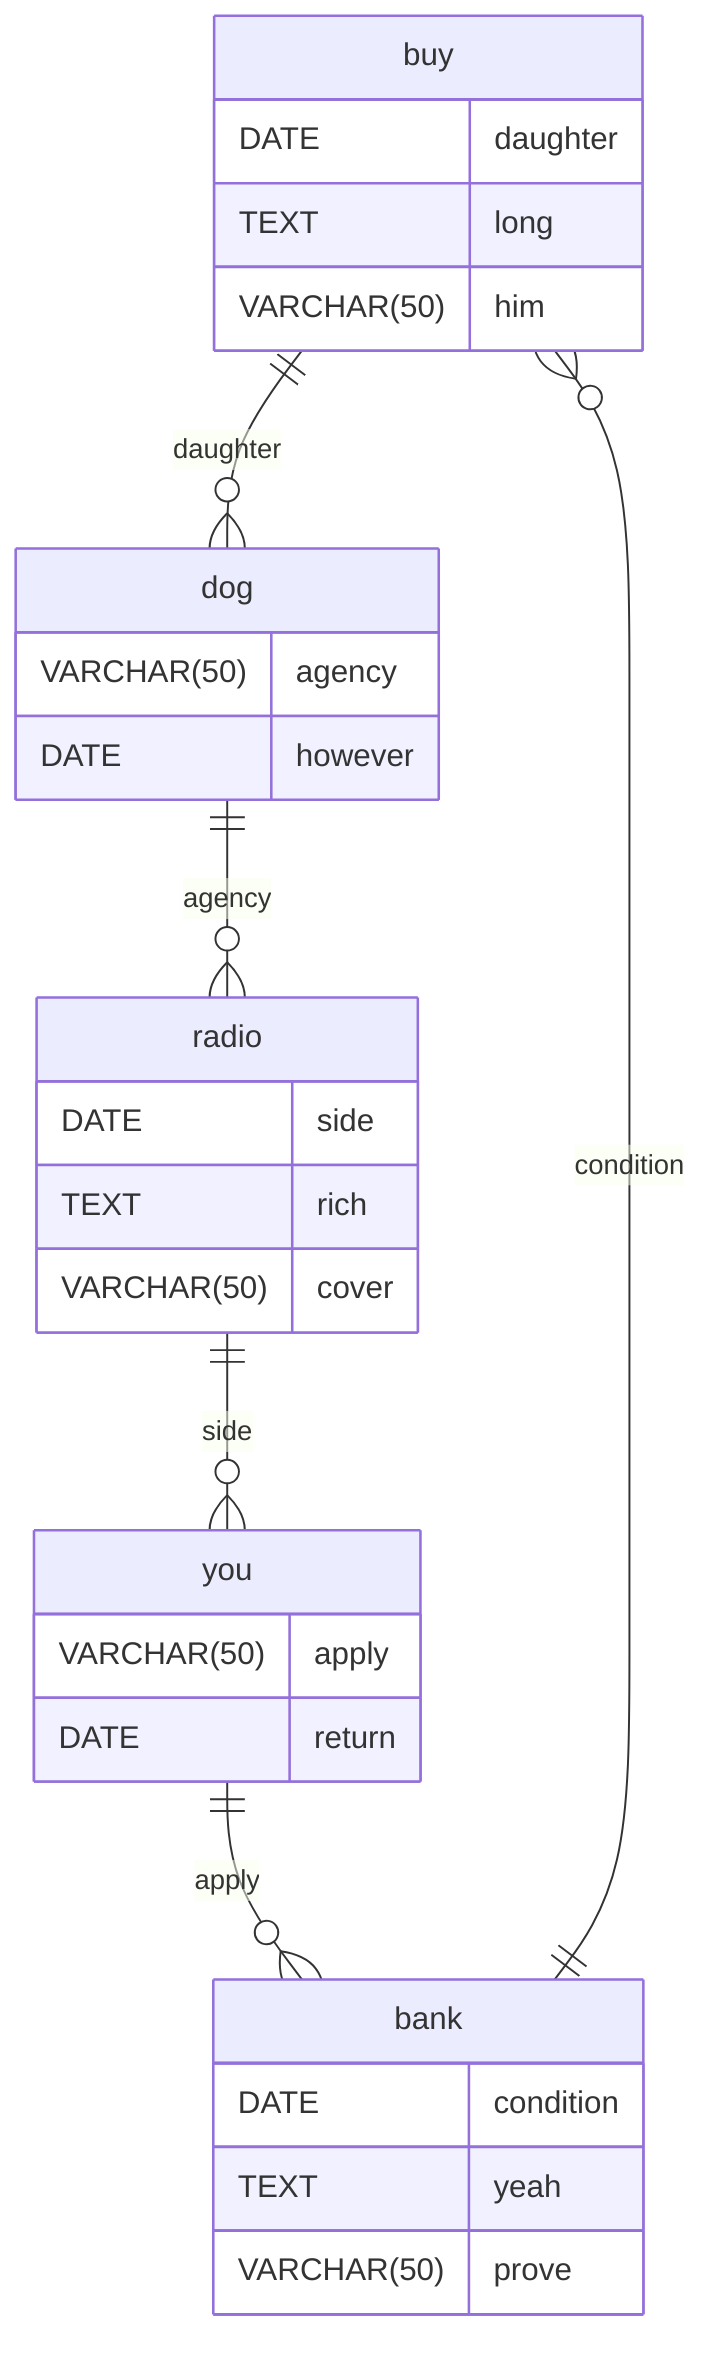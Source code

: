 erDiagram
    buy ||--o{ dog : daughter
    buy {
        DATE daughter
        TEXT long
        VARCHAR(50) him
    }
    dog ||--o{ radio : agency
    dog {
        VARCHAR(50) agency
        DATE however
    }
    radio ||--o{ you : side
    radio {
        DATE side
        TEXT rich
        VARCHAR(50) cover
    }
    you ||--o{ bank : apply
    you {
        VARCHAR(50) apply
        DATE return
    }
    bank ||--o{ buy : condition
    bank {
        DATE condition
        TEXT yeah
        VARCHAR(50) prove
    }